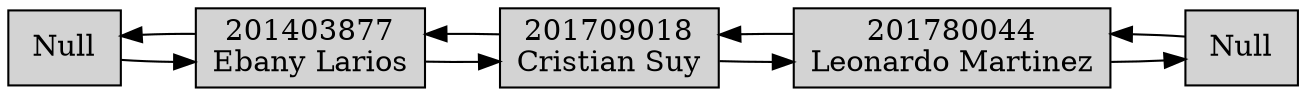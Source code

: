 digraph {
rankdir=LR;
node [style=filled];
  null1 [label="Null\n" shape=box];
  null2 [label="Null\n" shape=box];
  201403877 [label="201403877\nEbany Larios" shape=box];
  201709018 [label="201709018\nCristian Suy" shape=box];
  201780044 [label="201780044\nLeonardo Martinez" shape=box];
  null1 -> 201403877;
  201403877 -> null1;
  201403877 -> 201709018;
  201709018 -> 201403877;
  201709018 -> 201780044;
  201780044 -> 201709018;
  201780044 -> null2;
  null2 -> 201780044;
}
